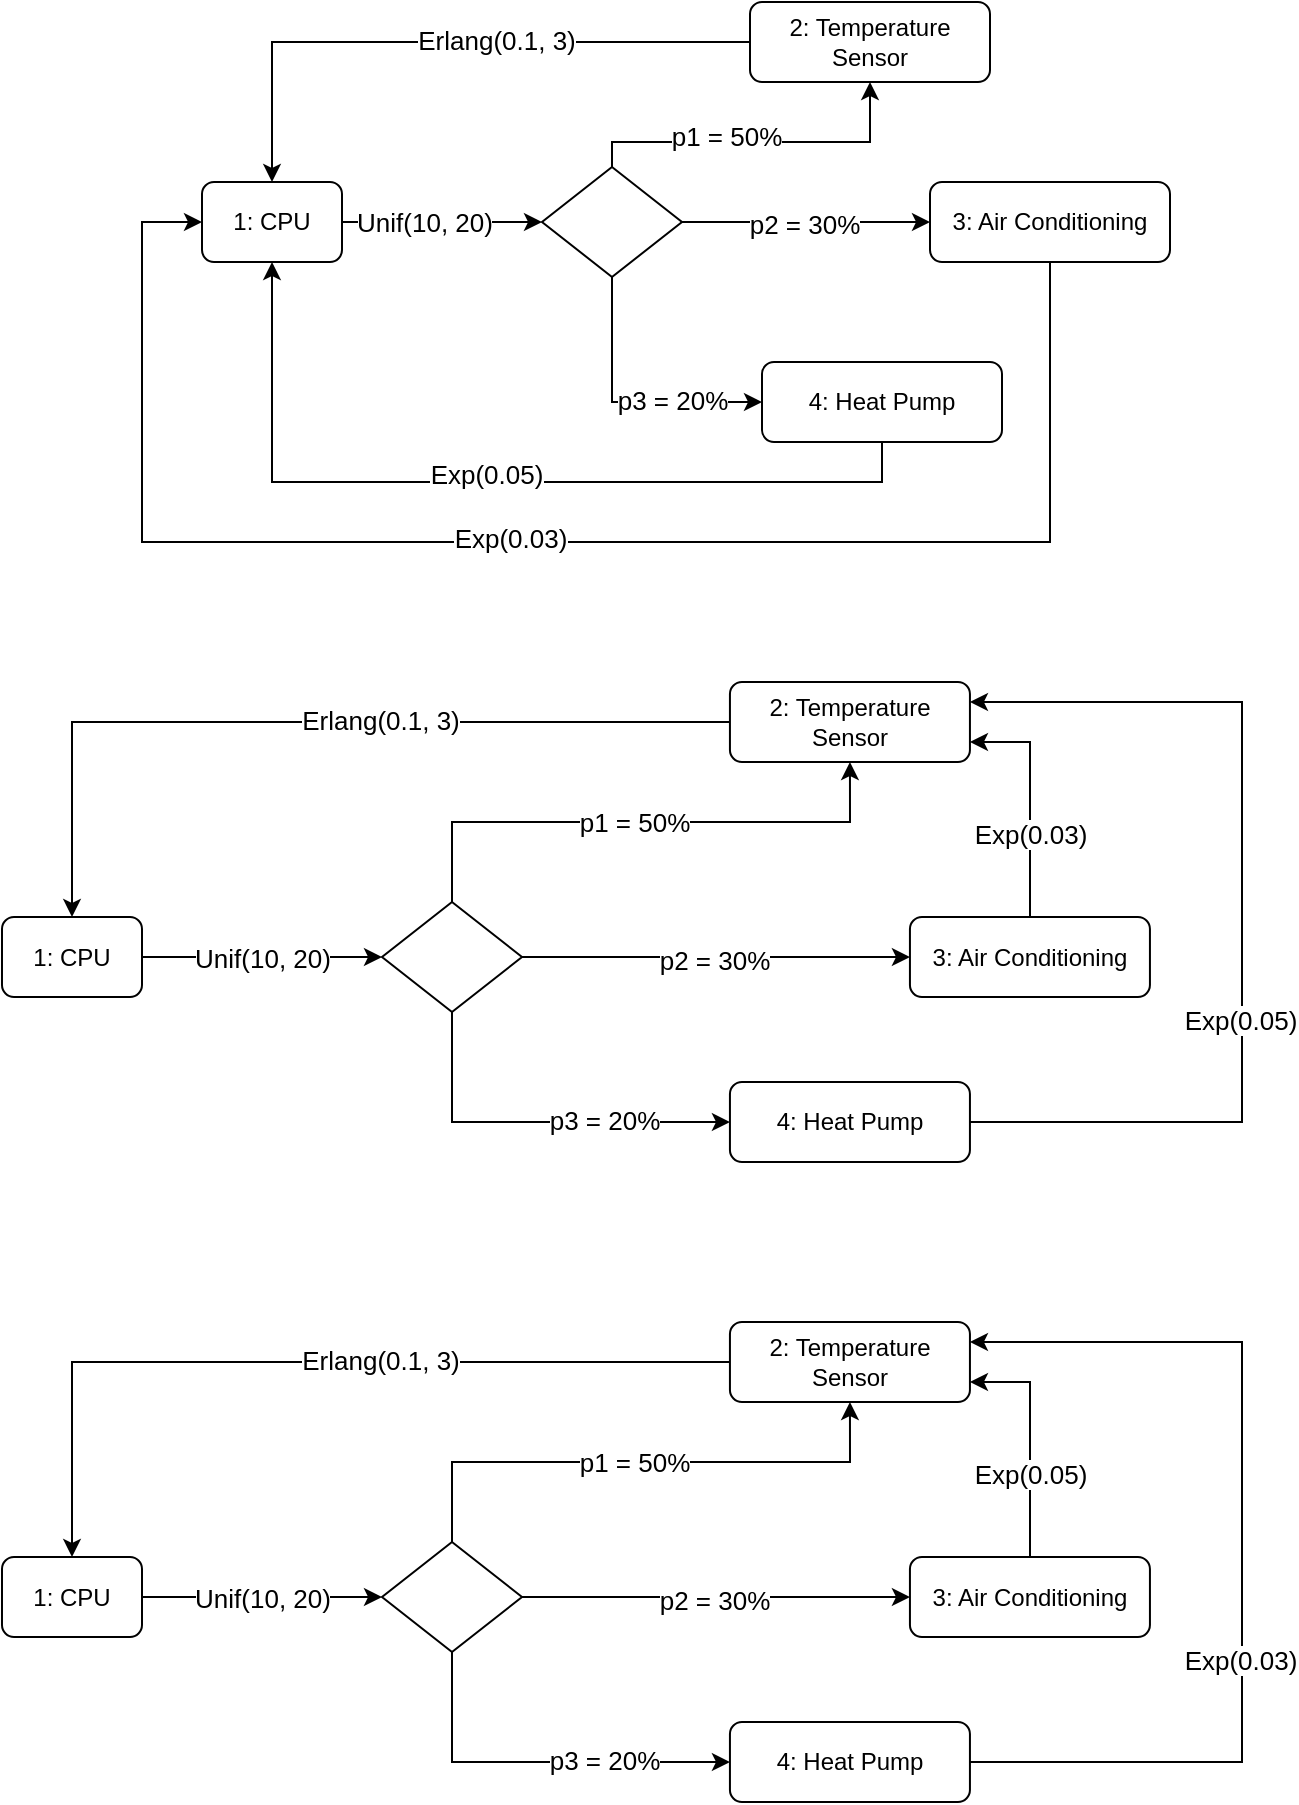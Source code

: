 <mxfile version="20.5.1" type="device"><diagram id="C5RBs43oDa-KdzZeNtuy" name="Page-1"><mxGraphModel dx="839" dy="538" grid="1" gridSize="10" guides="1" tooltips="1" connect="1" arrows="1" fold="1" page="1" pageScale="1" pageWidth="827" pageHeight="1169" math="0" shadow="0"><root><mxCell id="WIyWlLk6GJQsqaUBKTNV-0"/><mxCell id="WIyWlLk6GJQsqaUBKTNV-1" parent="WIyWlLk6GJQsqaUBKTNV-0"/><mxCell id="Zxs5w_yau6nvJWoFbtJd-10" style="edgeStyle=orthogonalEdgeStyle;rounded=0;orthogonalLoop=1;jettySize=auto;html=1;entryX=0;entryY=0.5;entryDx=0;entryDy=0;" parent="WIyWlLk6GJQsqaUBKTNV-1" source="Zxs5w_yau6nvJWoFbtJd-7" target="Zxs5w_yau6nvJWoFbtJd-9" edge="1"><mxGeometry relative="1" as="geometry"/></mxCell><mxCell id="Zxs5w_yau6nvJWoFbtJd-11" value="&lt;font style=&quot;font-size: 13px;&quot;&gt;Unif(10, 20)&lt;/font&gt;" style="edgeLabel;html=1;align=center;verticalAlign=middle;resizable=0;points=[];" parent="Zxs5w_yau6nvJWoFbtJd-10" vertex="1" connectable="0"><mxGeometry x="-0.232" y="3" relative="1" as="geometry"><mxPoint x="2" y="3" as="offset"/></mxGeometry></mxCell><mxCell id="Zxs5w_yau6nvJWoFbtJd-7" value="1: CPU" style="rounded=1;whiteSpace=wrap;html=1;fontSize=12;glass=0;strokeWidth=1;shadow=0;" parent="WIyWlLk6GJQsqaUBKTNV-1" vertex="1"><mxGeometry x="180" y="120" width="70" height="40" as="geometry"/></mxCell><mxCell id="Zxs5w_yau6nvJWoFbtJd-15" style="edgeStyle=orthogonalEdgeStyle;rounded=0;orthogonalLoop=1;jettySize=auto;html=1;entryX=0.5;entryY=1;entryDx=0;entryDy=0;fontSize=13;" parent="WIyWlLk6GJQsqaUBKTNV-1" source="Zxs5w_yau6nvJWoFbtJd-9" target="Zxs5w_yau6nvJWoFbtJd-12" edge="1"><mxGeometry relative="1" as="geometry"><Array as="points"><mxPoint x="385" y="100"/><mxPoint x="514" y="100"/></Array></mxGeometry></mxCell><mxCell id="Zxs5w_yau6nvJWoFbtJd-16" value="p1 = 50%" style="edgeLabel;html=1;align=center;verticalAlign=middle;resizable=0;points=[];fontSize=13;" parent="Zxs5w_yau6nvJWoFbtJd-15" vertex="1" connectable="0"><mxGeometry x="-0.201" y="3" relative="1" as="geometry"><mxPoint x="1" as="offset"/></mxGeometry></mxCell><mxCell id="Zxs5w_yau6nvJWoFbtJd-20" style="edgeStyle=orthogonalEdgeStyle;rounded=0;orthogonalLoop=1;jettySize=auto;html=1;entryX=0;entryY=0.5;entryDx=0;entryDy=0;fontSize=13;" parent="WIyWlLk6GJQsqaUBKTNV-1" source="Zxs5w_yau6nvJWoFbtJd-9" target="Zxs5w_yau6nvJWoFbtJd-19" edge="1"><mxGeometry relative="1" as="geometry"/></mxCell><mxCell id="Zxs5w_yau6nvJWoFbtJd-21" value="p2 = 30%" style="edgeLabel;html=1;align=center;verticalAlign=middle;resizable=0;points=[];fontSize=13;" parent="Zxs5w_yau6nvJWoFbtJd-20" vertex="1" connectable="0"><mxGeometry x="-0.016" y="-1" relative="1" as="geometry"><mxPoint as="offset"/></mxGeometry></mxCell><mxCell id="Zxs5w_yau6nvJWoFbtJd-23" style="edgeStyle=orthogonalEdgeStyle;rounded=0;orthogonalLoop=1;jettySize=auto;html=1;entryX=0;entryY=0.5;entryDx=0;entryDy=0;fontSize=13;" parent="WIyWlLk6GJQsqaUBKTNV-1" source="Zxs5w_yau6nvJWoFbtJd-9" target="Zxs5w_yau6nvJWoFbtJd-22" edge="1"><mxGeometry relative="1" as="geometry"><Array as="points"><mxPoint x="385" y="230"/></Array></mxGeometry></mxCell><mxCell id="Zxs5w_yau6nvJWoFbtJd-24" value="p3 = 20%" style="edgeLabel;html=1;align=center;verticalAlign=middle;resizable=0;points=[];fontSize=13;" parent="Zxs5w_yau6nvJWoFbtJd-23" vertex="1" connectable="0"><mxGeometry x="0.345" y="1" relative="1" as="geometry"><mxPoint as="offset"/></mxGeometry></mxCell><mxCell id="Zxs5w_yau6nvJWoFbtJd-9" value="" style="rhombus;whiteSpace=wrap;html=1;shadow=0;fontFamily=Helvetica;fontSize=12;align=center;strokeWidth=1;spacing=6;spacingTop=-4;" parent="WIyWlLk6GJQsqaUBKTNV-1" vertex="1"><mxGeometry x="350" y="112.5" width="70" height="55" as="geometry"/></mxCell><mxCell id="Zxs5w_yau6nvJWoFbtJd-17" style="edgeStyle=orthogonalEdgeStyle;rounded=0;orthogonalLoop=1;jettySize=auto;html=1;entryX=0.5;entryY=0;entryDx=0;entryDy=0;fontSize=13;" parent="WIyWlLk6GJQsqaUBKTNV-1" source="Zxs5w_yau6nvJWoFbtJd-12" target="Zxs5w_yau6nvJWoFbtJd-7" edge="1"><mxGeometry relative="1" as="geometry"/></mxCell><mxCell id="Zxs5w_yau6nvJWoFbtJd-18" value="Erlang(0.1, 3)" style="edgeLabel;html=1;align=center;verticalAlign=middle;resizable=0;points=[];fontSize=13;" parent="Zxs5w_yau6nvJWoFbtJd-17" vertex="1" connectable="0"><mxGeometry x="-0.178" y="-1" relative="1" as="geometry"><mxPoint as="offset"/></mxGeometry></mxCell><mxCell id="Zxs5w_yau6nvJWoFbtJd-12" value="2: Temperature Sensor" style="rounded=1;whiteSpace=wrap;html=1;fontSize=12;glass=0;strokeWidth=1;shadow=0;" parent="WIyWlLk6GJQsqaUBKTNV-1" vertex="1"><mxGeometry x="454" y="30" width="120" height="40" as="geometry"/></mxCell><mxCell id="Zxs5w_yau6nvJWoFbtJd-26" style="edgeStyle=orthogonalEdgeStyle;rounded=0;orthogonalLoop=1;jettySize=auto;html=1;entryX=0;entryY=0.5;entryDx=0;entryDy=0;fontSize=13;" parent="WIyWlLk6GJQsqaUBKTNV-1" source="Zxs5w_yau6nvJWoFbtJd-19" target="Zxs5w_yau6nvJWoFbtJd-7" edge="1"><mxGeometry relative="1" as="geometry"><Array as="points"><mxPoint x="604" y="300"/><mxPoint x="150" y="300"/><mxPoint x="150" y="140"/></Array></mxGeometry></mxCell><mxCell id="Zxs5w_yau6nvJWoFbtJd-27" value="Exp(0.03)" style="edgeLabel;html=1;align=center;verticalAlign=middle;resizable=0;points=[];fontSize=13;" parent="Zxs5w_yau6nvJWoFbtJd-26" vertex="1" connectable="0"><mxGeometry x="0.046" y="-2" relative="1" as="geometry"><mxPoint as="offset"/></mxGeometry></mxCell><mxCell id="Zxs5w_yau6nvJWoFbtJd-19" value="3: Air Conditioning" style="rounded=1;whiteSpace=wrap;html=1;fontSize=12;glass=0;strokeWidth=1;shadow=0;" parent="WIyWlLk6GJQsqaUBKTNV-1" vertex="1"><mxGeometry x="544" y="120" width="120" height="40" as="geometry"/></mxCell><mxCell id="Zxs5w_yau6nvJWoFbtJd-25" style="edgeStyle=orthogonalEdgeStyle;rounded=0;orthogonalLoop=1;jettySize=auto;html=1;entryX=0.5;entryY=1;entryDx=0;entryDy=0;fontSize=13;" parent="WIyWlLk6GJQsqaUBKTNV-1" source="Zxs5w_yau6nvJWoFbtJd-22" target="Zxs5w_yau6nvJWoFbtJd-7" edge="1"><mxGeometry relative="1" as="geometry"><Array as="points"><mxPoint x="520" y="270"/><mxPoint x="215" y="270"/></Array></mxGeometry></mxCell><mxCell id="Zxs5w_yau6nvJWoFbtJd-28" value="Exp(0.05)" style="edgeLabel;html=1;align=center;verticalAlign=middle;resizable=0;points=[];fontSize=13;" parent="Zxs5w_yau6nvJWoFbtJd-25" vertex="1" connectable="0"><mxGeometry x="0.002" y="-4" relative="1" as="geometry"><mxPoint as="offset"/></mxGeometry></mxCell><mxCell id="Zxs5w_yau6nvJWoFbtJd-22" value="4: Heat Pump" style="rounded=1;whiteSpace=wrap;html=1;fontSize=12;glass=0;strokeWidth=1;shadow=0;" parent="WIyWlLk6GJQsqaUBKTNV-1" vertex="1"><mxGeometry x="460" y="210" width="120" height="40" as="geometry"/></mxCell><mxCell id="Zxs5w_yau6nvJWoFbtJd-29" style="edgeStyle=orthogonalEdgeStyle;rounded=0;orthogonalLoop=1;jettySize=auto;html=1;entryX=0;entryY=0.5;entryDx=0;entryDy=0;" parent="WIyWlLk6GJQsqaUBKTNV-1" source="Zxs5w_yau6nvJWoFbtJd-31" target="Zxs5w_yau6nvJWoFbtJd-38" edge="1"><mxGeometry relative="1" as="geometry"/></mxCell><mxCell id="Zxs5w_yau6nvJWoFbtJd-30" value="&lt;font style=&quot;font-size: 13px;&quot;&gt;Unif(10, 20)&lt;/font&gt;" style="edgeLabel;html=1;align=center;verticalAlign=middle;resizable=0;points=[];" parent="Zxs5w_yau6nvJWoFbtJd-29" vertex="1" connectable="0"><mxGeometry x="-0.232" y="3" relative="1" as="geometry"><mxPoint x="14" y="3" as="offset"/></mxGeometry></mxCell><mxCell id="Zxs5w_yau6nvJWoFbtJd-31" value="1: CPU" style="rounded=1;whiteSpace=wrap;html=1;fontSize=12;glass=0;strokeWidth=1;shadow=0;" parent="WIyWlLk6GJQsqaUBKTNV-1" vertex="1"><mxGeometry x="80" y="487.5" width="70" height="40" as="geometry"/></mxCell><mxCell id="Zxs5w_yau6nvJWoFbtJd-32" style="edgeStyle=orthogonalEdgeStyle;rounded=0;orthogonalLoop=1;jettySize=auto;html=1;entryX=0.5;entryY=1;entryDx=0;entryDy=0;fontSize=13;" parent="WIyWlLk6GJQsqaUBKTNV-1" source="Zxs5w_yau6nvJWoFbtJd-38" target="Zxs5w_yau6nvJWoFbtJd-41" edge="1"><mxGeometry relative="1" as="geometry"><Array as="points"><mxPoint x="305" y="440"/><mxPoint x="504" y="440"/></Array></mxGeometry></mxCell><mxCell id="Zxs5w_yau6nvJWoFbtJd-33" value="p1 = 50%" style="edgeLabel;html=1;align=center;verticalAlign=middle;resizable=0;points=[];fontSize=13;" parent="Zxs5w_yau6nvJWoFbtJd-32" vertex="1" connectable="0"><mxGeometry x="-0.201" y="3" relative="1" as="geometry"><mxPoint x="23" y="3" as="offset"/></mxGeometry></mxCell><mxCell id="Zxs5w_yau6nvJWoFbtJd-34" style="edgeStyle=orthogonalEdgeStyle;rounded=0;orthogonalLoop=1;jettySize=auto;html=1;entryX=0;entryY=0.5;entryDx=0;entryDy=0;fontSize=13;" parent="WIyWlLk6GJQsqaUBKTNV-1" source="Zxs5w_yau6nvJWoFbtJd-38" target="Zxs5w_yau6nvJWoFbtJd-44" edge="1"><mxGeometry relative="1" as="geometry"/></mxCell><mxCell id="Zxs5w_yau6nvJWoFbtJd-35" value="p2 = 30%" style="edgeLabel;html=1;align=center;verticalAlign=middle;resizable=0;points=[];fontSize=13;" parent="Zxs5w_yau6nvJWoFbtJd-34" vertex="1" connectable="0"><mxGeometry x="-0.016" y="-1" relative="1" as="geometry"><mxPoint as="offset"/></mxGeometry></mxCell><mxCell id="Zxs5w_yau6nvJWoFbtJd-36" style="edgeStyle=orthogonalEdgeStyle;rounded=0;orthogonalLoop=1;jettySize=auto;html=1;entryX=0;entryY=0.5;entryDx=0;entryDy=0;fontSize=13;" parent="WIyWlLk6GJQsqaUBKTNV-1" source="Zxs5w_yau6nvJWoFbtJd-38" target="Zxs5w_yau6nvJWoFbtJd-47" edge="1"><mxGeometry relative="1" as="geometry"><Array as="points"><mxPoint x="305" y="590"/></Array></mxGeometry></mxCell><mxCell id="Zxs5w_yau6nvJWoFbtJd-37" value="p3 = 20%" style="edgeLabel;html=1;align=center;verticalAlign=middle;resizable=0;points=[];fontSize=13;" parent="Zxs5w_yau6nvJWoFbtJd-36" vertex="1" connectable="0"><mxGeometry x="0.345" y="1" relative="1" as="geometry"><mxPoint as="offset"/></mxGeometry></mxCell><mxCell id="Zxs5w_yau6nvJWoFbtJd-38" value="" style="rhombus;whiteSpace=wrap;html=1;shadow=0;fontFamily=Helvetica;fontSize=12;align=center;strokeWidth=1;spacing=6;spacingTop=-4;" parent="WIyWlLk6GJQsqaUBKTNV-1" vertex="1"><mxGeometry x="270" y="480" width="70" height="55" as="geometry"/></mxCell><mxCell id="Zxs5w_yau6nvJWoFbtJd-39" style="edgeStyle=orthogonalEdgeStyle;rounded=0;orthogonalLoop=1;jettySize=auto;html=1;entryX=0.5;entryY=0;entryDx=0;entryDy=0;fontSize=13;" parent="WIyWlLk6GJQsqaUBKTNV-1" source="Zxs5w_yau6nvJWoFbtJd-41" target="Zxs5w_yau6nvJWoFbtJd-31" edge="1"><mxGeometry relative="1" as="geometry"/></mxCell><mxCell id="Zxs5w_yau6nvJWoFbtJd-40" value="Erlang(0.1, 3)" style="edgeLabel;html=1;align=center;verticalAlign=middle;resizable=0;points=[];fontSize=13;" parent="Zxs5w_yau6nvJWoFbtJd-39" vertex="1" connectable="0"><mxGeometry x="-0.178" y="-1" relative="1" as="geometry"><mxPoint as="offset"/></mxGeometry></mxCell><mxCell id="Zxs5w_yau6nvJWoFbtJd-41" value="2: Temperature Sensor" style="rounded=1;whiteSpace=wrap;html=1;fontSize=12;glass=0;strokeWidth=1;shadow=0;" parent="WIyWlLk6GJQsqaUBKTNV-1" vertex="1"><mxGeometry x="443.97" y="370" width="120" height="40" as="geometry"/></mxCell><mxCell id="Zxs5w_yau6nvJWoFbtJd-48" style="edgeStyle=orthogonalEdgeStyle;rounded=0;orthogonalLoop=1;jettySize=auto;html=1;entryX=1;entryY=0.75;entryDx=0;entryDy=0;fontSize=13;" parent="WIyWlLk6GJQsqaUBKTNV-1" source="Zxs5w_yau6nvJWoFbtJd-44" target="Zxs5w_yau6nvJWoFbtJd-41" edge="1"><mxGeometry relative="1" as="geometry"/></mxCell><mxCell id="Zxs5w_yau6nvJWoFbtJd-49" value="Exp(0.03)" style="edgeLabel;html=1;align=center;verticalAlign=middle;resizable=0;points=[];fontSize=13;" parent="Zxs5w_yau6nvJWoFbtJd-48" vertex="1" connectable="0"><mxGeometry x="-0.105" y="2" relative="1" as="geometry"><mxPoint x="2" y="11" as="offset"/></mxGeometry></mxCell><mxCell id="Zxs5w_yau6nvJWoFbtJd-44" value="3: Air Conditioning" style="rounded=1;whiteSpace=wrap;html=1;fontSize=12;glass=0;strokeWidth=1;shadow=0;" parent="WIyWlLk6GJQsqaUBKTNV-1" vertex="1"><mxGeometry x="533.97" y="487.5" width="120" height="40" as="geometry"/></mxCell><mxCell id="Zxs5w_yau6nvJWoFbtJd-50" style="edgeStyle=orthogonalEdgeStyle;rounded=0;orthogonalLoop=1;jettySize=auto;html=1;entryX=1;entryY=0.25;entryDx=0;entryDy=0;fontSize=13;" parent="WIyWlLk6GJQsqaUBKTNV-1" source="Zxs5w_yau6nvJWoFbtJd-47" target="Zxs5w_yau6nvJWoFbtJd-41" edge="1"><mxGeometry relative="1" as="geometry"><Array as="points"><mxPoint x="700" y="590"/><mxPoint x="700" y="380"/></Array></mxGeometry></mxCell><mxCell id="Zxs5w_yau6nvJWoFbtJd-51" value="Exp(0.05)" style="edgeLabel;html=1;align=center;verticalAlign=middle;resizable=0;points=[];fontSize=13;" parent="Zxs5w_yau6nvJWoFbtJd-50" vertex="1" connectable="0"><mxGeometry x="-0.224" y="1" relative="1" as="geometry"><mxPoint as="offset"/></mxGeometry></mxCell><mxCell id="Zxs5w_yau6nvJWoFbtJd-47" value="4: Heat Pump" style="rounded=1;whiteSpace=wrap;html=1;fontSize=12;glass=0;strokeWidth=1;shadow=0;" parent="WIyWlLk6GJQsqaUBKTNV-1" vertex="1"><mxGeometry x="443.97" y="570" width="120" height="40" as="geometry"/></mxCell><mxCell id="kaXiqFF_IuY2gVCtL0LI-0" style="edgeStyle=orthogonalEdgeStyle;rounded=0;orthogonalLoop=1;jettySize=auto;html=1;entryX=0;entryY=0.5;entryDx=0;entryDy=0;" edge="1" parent="WIyWlLk6GJQsqaUBKTNV-1" source="kaXiqFF_IuY2gVCtL0LI-2" target="kaXiqFF_IuY2gVCtL0LI-9"><mxGeometry relative="1" as="geometry"/></mxCell><mxCell id="kaXiqFF_IuY2gVCtL0LI-1" value="&lt;font style=&quot;font-size: 13px;&quot;&gt;Unif(10, 20)&lt;/font&gt;" style="edgeLabel;html=1;align=center;verticalAlign=middle;resizable=0;points=[];" vertex="1" connectable="0" parent="kaXiqFF_IuY2gVCtL0LI-0"><mxGeometry x="-0.232" y="3" relative="1" as="geometry"><mxPoint x="14" y="3" as="offset"/></mxGeometry></mxCell><mxCell id="kaXiqFF_IuY2gVCtL0LI-2" value="1: CPU" style="rounded=1;whiteSpace=wrap;html=1;fontSize=12;glass=0;strokeWidth=1;shadow=0;" vertex="1" parent="WIyWlLk6GJQsqaUBKTNV-1"><mxGeometry x="80" y="807.5" width="70" height="40" as="geometry"/></mxCell><mxCell id="kaXiqFF_IuY2gVCtL0LI-3" style="edgeStyle=orthogonalEdgeStyle;rounded=0;orthogonalLoop=1;jettySize=auto;html=1;entryX=0.5;entryY=1;entryDx=0;entryDy=0;fontSize=13;" edge="1" parent="WIyWlLk6GJQsqaUBKTNV-1" source="kaXiqFF_IuY2gVCtL0LI-9" target="kaXiqFF_IuY2gVCtL0LI-12"><mxGeometry relative="1" as="geometry"><Array as="points"><mxPoint x="305" y="760"/><mxPoint x="504" y="760"/></Array></mxGeometry></mxCell><mxCell id="kaXiqFF_IuY2gVCtL0LI-4" value="p1 = 50%" style="edgeLabel;html=1;align=center;verticalAlign=middle;resizable=0;points=[];fontSize=13;" vertex="1" connectable="0" parent="kaXiqFF_IuY2gVCtL0LI-3"><mxGeometry x="-0.201" y="3" relative="1" as="geometry"><mxPoint x="23" y="3" as="offset"/></mxGeometry></mxCell><mxCell id="kaXiqFF_IuY2gVCtL0LI-5" style="edgeStyle=orthogonalEdgeStyle;rounded=0;orthogonalLoop=1;jettySize=auto;html=1;entryX=0;entryY=0.5;entryDx=0;entryDy=0;fontSize=13;" edge="1" parent="WIyWlLk6GJQsqaUBKTNV-1" source="kaXiqFF_IuY2gVCtL0LI-9" target="kaXiqFF_IuY2gVCtL0LI-15"><mxGeometry relative="1" as="geometry"/></mxCell><mxCell id="kaXiqFF_IuY2gVCtL0LI-6" value="p2 = 30%" style="edgeLabel;html=1;align=center;verticalAlign=middle;resizable=0;points=[];fontSize=13;" vertex="1" connectable="0" parent="kaXiqFF_IuY2gVCtL0LI-5"><mxGeometry x="-0.016" y="-1" relative="1" as="geometry"><mxPoint as="offset"/></mxGeometry></mxCell><mxCell id="kaXiqFF_IuY2gVCtL0LI-7" style="edgeStyle=orthogonalEdgeStyle;rounded=0;orthogonalLoop=1;jettySize=auto;html=1;entryX=0;entryY=0.5;entryDx=0;entryDy=0;fontSize=13;" edge="1" parent="WIyWlLk6GJQsqaUBKTNV-1" source="kaXiqFF_IuY2gVCtL0LI-9" target="kaXiqFF_IuY2gVCtL0LI-18"><mxGeometry relative="1" as="geometry"><Array as="points"><mxPoint x="305" y="910"/></Array></mxGeometry></mxCell><mxCell id="kaXiqFF_IuY2gVCtL0LI-8" value="p3 = 20%" style="edgeLabel;html=1;align=center;verticalAlign=middle;resizable=0;points=[];fontSize=13;" vertex="1" connectable="0" parent="kaXiqFF_IuY2gVCtL0LI-7"><mxGeometry x="0.345" y="1" relative="1" as="geometry"><mxPoint as="offset"/></mxGeometry></mxCell><mxCell id="kaXiqFF_IuY2gVCtL0LI-9" value="" style="rhombus;whiteSpace=wrap;html=1;shadow=0;fontFamily=Helvetica;fontSize=12;align=center;strokeWidth=1;spacing=6;spacingTop=-4;" vertex="1" parent="WIyWlLk6GJQsqaUBKTNV-1"><mxGeometry x="270" y="800" width="70" height="55" as="geometry"/></mxCell><mxCell id="kaXiqFF_IuY2gVCtL0LI-10" style="edgeStyle=orthogonalEdgeStyle;rounded=0;orthogonalLoop=1;jettySize=auto;html=1;entryX=0.5;entryY=0;entryDx=0;entryDy=0;fontSize=13;" edge="1" parent="WIyWlLk6GJQsqaUBKTNV-1" source="kaXiqFF_IuY2gVCtL0LI-12" target="kaXiqFF_IuY2gVCtL0LI-2"><mxGeometry relative="1" as="geometry"/></mxCell><mxCell id="kaXiqFF_IuY2gVCtL0LI-11" value="Erlang(0.1, 3)" style="edgeLabel;html=1;align=center;verticalAlign=middle;resizable=0;points=[];fontSize=13;" vertex="1" connectable="0" parent="kaXiqFF_IuY2gVCtL0LI-10"><mxGeometry x="-0.178" y="-1" relative="1" as="geometry"><mxPoint as="offset"/></mxGeometry></mxCell><mxCell id="kaXiqFF_IuY2gVCtL0LI-12" value="2: Temperature Sensor" style="rounded=1;whiteSpace=wrap;html=1;fontSize=12;glass=0;strokeWidth=1;shadow=0;" vertex="1" parent="WIyWlLk6GJQsqaUBKTNV-1"><mxGeometry x="443.97" y="690" width="120" height="40" as="geometry"/></mxCell><mxCell id="kaXiqFF_IuY2gVCtL0LI-13" style="edgeStyle=orthogonalEdgeStyle;rounded=0;orthogonalLoop=1;jettySize=auto;html=1;entryX=1;entryY=0.75;entryDx=0;entryDy=0;fontSize=13;" edge="1" parent="WIyWlLk6GJQsqaUBKTNV-1" source="kaXiqFF_IuY2gVCtL0LI-15" target="kaXiqFF_IuY2gVCtL0LI-12"><mxGeometry relative="1" as="geometry"/></mxCell><mxCell id="kaXiqFF_IuY2gVCtL0LI-14" value="Exp(0.05)" style="edgeLabel;html=1;align=center;verticalAlign=middle;resizable=0;points=[];fontSize=13;" vertex="1" connectable="0" parent="kaXiqFF_IuY2gVCtL0LI-13"><mxGeometry x="-0.105" y="2" relative="1" as="geometry"><mxPoint x="2" y="11" as="offset"/></mxGeometry></mxCell><mxCell id="kaXiqFF_IuY2gVCtL0LI-15" value="3: Air Conditioning" style="rounded=1;whiteSpace=wrap;html=1;fontSize=12;glass=0;strokeWidth=1;shadow=0;" vertex="1" parent="WIyWlLk6GJQsqaUBKTNV-1"><mxGeometry x="533.97" y="807.5" width="120" height="40" as="geometry"/></mxCell><mxCell id="kaXiqFF_IuY2gVCtL0LI-16" style="edgeStyle=orthogonalEdgeStyle;rounded=0;orthogonalLoop=1;jettySize=auto;html=1;entryX=1;entryY=0.25;entryDx=0;entryDy=0;fontSize=13;" edge="1" parent="WIyWlLk6GJQsqaUBKTNV-1" source="kaXiqFF_IuY2gVCtL0LI-18" target="kaXiqFF_IuY2gVCtL0LI-12"><mxGeometry relative="1" as="geometry"><Array as="points"><mxPoint x="700" y="910"/><mxPoint x="700" y="700"/></Array></mxGeometry></mxCell><mxCell id="kaXiqFF_IuY2gVCtL0LI-17" value="Exp(0.03)" style="edgeLabel;html=1;align=center;verticalAlign=middle;resizable=0;points=[];fontSize=13;" vertex="1" connectable="0" parent="kaXiqFF_IuY2gVCtL0LI-16"><mxGeometry x="-0.224" y="1" relative="1" as="geometry"><mxPoint as="offset"/></mxGeometry></mxCell><mxCell id="kaXiqFF_IuY2gVCtL0LI-18" value="4: Heat Pump" style="rounded=1;whiteSpace=wrap;html=1;fontSize=12;glass=0;strokeWidth=1;shadow=0;" vertex="1" parent="WIyWlLk6GJQsqaUBKTNV-1"><mxGeometry x="443.97" y="890" width="120" height="40" as="geometry"/></mxCell></root></mxGraphModel></diagram></mxfile>